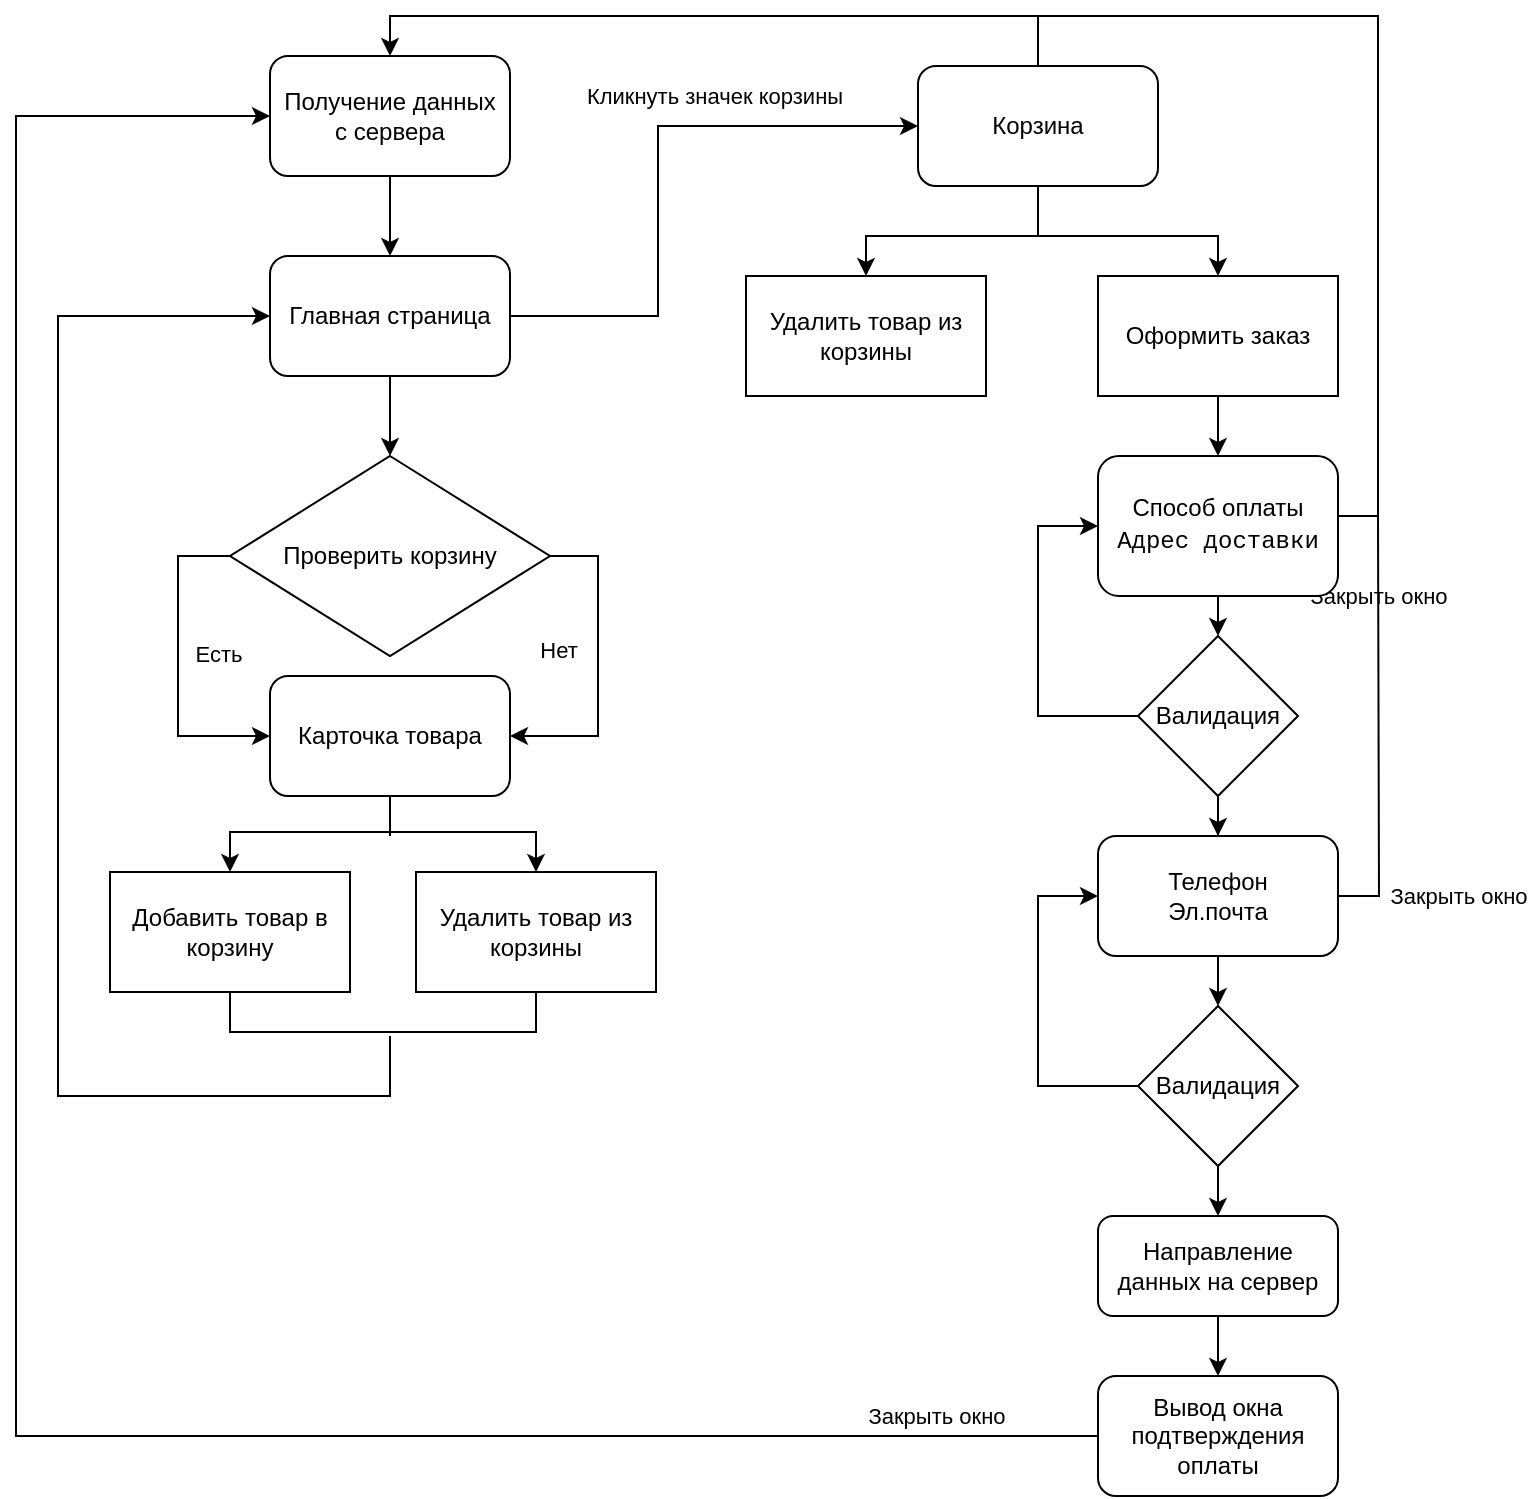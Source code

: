 <mxfile version="23.1.5" type="github">
  <diagram id="C5RBs43oDa-KdzZeNtuy" name="Page-1">
    <mxGraphModel dx="1026" dy="696" grid="1" gridSize="10" guides="1" tooltips="1" connect="1" arrows="1" fold="1" page="1" pageScale="1" pageWidth="827" pageHeight="1169" math="0" shadow="0">
      <root>
        <mxCell id="WIyWlLk6GJQsqaUBKTNV-0" />
        <mxCell id="WIyWlLk6GJQsqaUBKTNV-1" parent="WIyWlLk6GJQsqaUBKTNV-0" />
        <mxCell id="0IrBxu6wTO3JT6gGlN2D-9" style="edgeStyle=orthogonalEdgeStyle;rounded=0;orthogonalLoop=1;jettySize=auto;html=1;exitX=0.5;exitY=1;exitDx=0;exitDy=0;endArrow=none;endFill=0;" edge="1" parent="WIyWlLk6GJQsqaUBKTNV-1" source="0IrBxu6wTO3JT6gGlN2D-1">
          <mxGeometry relative="1" as="geometry">
            <mxPoint x="236" y="430" as="targetPoint" />
          </mxGeometry>
        </mxCell>
        <mxCell id="0IrBxu6wTO3JT6gGlN2D-1" value="Карточка товара" style="rounded=1;whiteSpace=wrap;html=1;" vertex="1" parent="WIyWlLk6GJQsqaUBKTNV-1">
          <mxGeometry x="176" y="350" width="120" height="60" as="geometry" />
        </mxCell>
        <mxCell id="0IrBxu6wTO3JT6gGlN2D-8" style="edgeStyle=orthogonalEdgeStyle;rounded=0;orthogonalLoop=1;jettySize=auto;html=1;exitX=0.5;exitY=0;exitDx=0;exitDy=0;entryX=0.5;entryY=0;entryDx=0;entryDy=0;startArrow=classic;startFill=1;" edge="1" parent="WIyWlLk6GJQsqaUBKTNV-1" source="0IrBxu6wTO3JT6gGlN2D-2" target="0IrBxu6wTO3JT6gGlN2D-3">
          <mxGeometry relative="1" as="geometry" />
        </mxCell>
        <mxCell id="0IrBxu6wTO3JT6gGlN2D-2" value="Добавить товар в корзину" style="rounded=0;whiteSpace=wrap;html=1;" vertex="1" parent="WIyWlLk6GJQsqaUBKTNV-1">
          <mxGeometry x="96" y="448" width="120" height="60" as="geometry" />
        </mxCell>
        <mxCell id="0IrBxu6wTO3JT6gGlN2D-6" style="edgeStyle=orthogonalEdgeStyle;rounded=0;orthogonalLoop=1;jettySize=auto;html=1;exitX=0.5;exitY=1;exitDx=0;exitDy=0;entryX=0.5;entryY=1;entryDx=0;entryDy=0;endArrow=none;endFill=0;" edge="1" parent="WIyWlLk6GJQsqaUBKTNV-1" source="0IrBxu6wTO3JT6gGlN2D-3" target="0IrBxu6wTO3JT6gGlN2D-2">
          <mxGeometry relative="1" as="geometry">
            <mxPoint x="309" y="568" as="targetPoint" />
            <Array as="points">
              <mxPoint x="309" y="528" />
              <mxPoint x="156" y="528" />
            </Array>
          </mxGeometry>
        </mxCell>
        <mxCell id="0IrBxu6wTO3JT6gGlN2D-3" value="Удалить товар из корзины" style="rounded=0;whiteSpace=wrap;html=1;" vertex="1" parent="WIyWlLk6GJQsqaUBKTNV-1">
          <mxGeometry x="249" y="448" width="120" height="60" as="geometry" />
        </mxCell>
        <mxCell id="0IrBxu6wTO3JT6gGlN2D-34" style="edgeStyle=orthogonalEdgeStyle;rounded=0;orthogonalLoop=1;jettySize=auto;html=1;exitX=0.5;exitY=1;exitDx=0;exitDy=0;endArrow=none;endFill=0;" edge="1" parent="WIyWlLk6GJQsqaUBKTNV-1" source="0IrBxu6wTO3JT6gGlN2D-15">
          <mxGeometry relative="1" as="geometry">
            <mxPoint x="560" y="130" as="targetPoint" />
          </mxGeometry>
        </mxCell>
        <mxCell id="0IrBxu6wTO3JT6gGlN2D-45" value="Закрыть окно" style="edgeStyle=orthogonalEdgeStyle;rounded=0;orthogonalLoop=1;jettySize=auto;html=1;entryX=1;entryY=0.5;entryDx=0;entryDy=0;startArrow=none;startFill=0;endArrow=none;endFill=0;" edge="1" parent="WIyWlLk6GJQsqaUBKTNV-1">
          <mxGeometry x="0.908" y="-40" relative="1" as="geometry">
            <mxPoint x="560" y="25" as="sourcePoint" />
            <mxPoint x="710" y="270" as="targetPoint" />
            <Array as="points">
              <mxPoint x="560" y="20" />
              <mxPoint x="730" y="20" />
              <mxPoint x="730" y="270" />
            </Array>
            <mxPoint x="40" y="40" as="offset" />
          </mxGeometry>
        </mxCell>
        <mxCell id="0IrBxu6wTO3JT6gGlN2D-15" value="Корзина" style="rounded=1;whiteSpace=wrap;html=1;" vertex="1" parent="WIyWlLk6GJQsqaUBKTNV-1">
          <mxGeometry x="500" y="45" width="120" height="60" as="geometry" />
        </mxCell>
        <mxCell id="0IrBxu6wTO3JT6gGlN2D-18" value="Кликнуть значек корзины" style="edgeStyle=orthogonalEdgeStyle;rounded=0;orthogonalLoop=1;jettySize=auto;html=1;exitX=1;exitY=0.5;exitDx=0;exitDy=0;entryX=0;entryY=0.5;entryDx=0;entryDy=0;" edge="1" parent="WIyWlLk6GJQsqaUBKTNV-1" source="0IrBxu6wTO3JT6gGlN2D-16" target="0IrBxu6wTO3JT6gGlN2D-15">
          <mxGeometry x="0.318" y="15" relative="1" as="geometry">
            <Array as="points">
              <mxPoint x="370" y="170" />
              <mxPoint x="370" y="75" />
            </Array>
            <mxPoint as="offset" />
          </mxGeometry>
        </mxCell>
        <mxCell id="0IrBxu6wTO3JT6gGlN2D-24" style="edgeStyle=orthogonalEdgeStyle;rounded=0;orthogonalLoop=1;jettySize=auto;html=1;exitX=0.5;exitY=1;exitDx=0;exitDy=0;" edge="1" parent="WIyWlLk6GJQsqaUBKTNV-1" source="0IrBxu6wTO3JT6gGlN2D-16" target="0IrBxu6wTO3JT6gGlN2D-23">
          <mxGeometry relative="1" as="geometry" />
        </mxCell>
        <mxCell id="0IrBxu6wTO3JT6gGlN2D-16" value="Главная страница" style="rounded=1;whiteSpace=wrap;html=1;" vertex="1" parent="WIyWlLk6GJQsqaUBKTNV-1">
          <mxGeometry x="176" y="140" width="120" height="60" as="geometry" />
        </mxCell>
        <mxCell id="0IrBxu6wTO3JT6gGlN2D-33" style="edgeStyle=orthogonalEdgeStyle;rounded=0;orthogonalLoop=1;jettySize=auto;html=1;exitX=0.5;exitY=0;exitDx=0;exitDy=0;entryX=0.5;entryY=0;entryDx=0;entryDy=0;endArrow=classic;endFill=1;startArrow=classic;startFill=1;" edge="1" parent="WIyWlLk6GJQsqaUBKTNV-1" source="0IrBxu6wTO3JT6gGlN2D-21" target="0IrBxu6wTO3JT6gGlN2D-31">
          <mxGeometry relative="1" as="geometry" />
        </mxCell>
        <mxCell id="0IrBxu6wTO3JT6gGlN2D-21" value="Удалить товар из корзины" style="rounded=0;whiteSpace=wrap;html=1;" vertex="1" parent="WIyWlLk6GJQsqaUBKTNV-1">
          <mxGeometry x="414" y="150" width="120" height="60" as="geometry" />
        </mxCell>
        <mxCell id="0IrBxu6wTO3JT6gGlN2D-28" style="edgeStyle=orthogonalEdgeStyle;rounded=0;orthogonalLoop=1;jettySize=auto;html=1;startArrow=classic;startFill=1;endArrow=none;endFill=0;exitX=0;exitY=0.5;exitDx=0;exitDy=0;" edge="1" parent="WIyWlLk6GJQsqaUBKTNV-1" source="0IrBxu6wTO3JT6gGlN2D-16">
          <mxGeometry relative="1" as="geometry">
            <mxPoint x="236" y="530" as="targetPoint" />
            <mxPoint x="236" y="255" as="sourcePoint" />
            <Array as="points">
              <mxPoint x="70" y="170" />
              <mxPoint x="70" y="560" />
              <mxPoint x="236" y="560" />
            </Array>
          </mxGeometry>
        </mxCell>
        <mxCell id="0IrBxu6wTO3JT6gGlN2D-29" style="edgeStyle=orthogonalEdgeStyle;rounded=0;orthogonalLoop=1;jettySize=auto;html=1;entryX=1;entryY=0.5;entryDx=0;entryDy=0;" edge="1" parent="WIyWlLk6GJQsqaUBKTNV-1" source="0IrBxu6wTO3JT6gGlN2D-23" target="0IrBxu6wTO3JT6gGlN2D-1">
          <mxGeometry relative="1" as="geometry">
            <Array as="points">
              <mxPoint x="340" y="290" />
              <mxPoint x="340" y="380" />
            </Array>
          </mxGeometry>
        </mxCell>
        <mxCell id="0IrBxu6wTO3JT6gGlN2D-52" value="Нет" style="edgeLabel;html=1;align=center;verticalAlign=middle;resizable=0;points=[];" vertex="1" connectable="0" parent="0IrBxu6wTO3JT6gGlN2D-29">
          <mxGeometry x="-0.12" y="-1" relative="1" as="geometry">
            <mxPoint x="-19" y="1" as="offset" />
          </mxGeometry>
        </mxCell>
        <mxCell id="0IrBxu6wTO3JT6gGlN2D-30" style="edgeStyle=orthogonalEdgeStyle;rounded=0;orthogonalLoop=1;jettySize=auto;html=1;entryX=0;entryY=0.5;entryDx=0;entryDy=0;" edge="1" parent="WIyWlLk6GJQsqaUBKTNV-1" source="0IrBxu6wTO3JT6gGlN2D-23" target="0IrBxu6wTO3JT6gGlN2D-1">
          <mxGeometry relative="1" as="geometry">
            <Array as="points">
              <mxPoint x="130" y="290" />
              <mxPoint x="130" y="380" />
            </Array>
          </mxGeometry>
        </mxCell>
        <mxCell id="0IrBxu6wTO3JT6gGlN2D-51" value="Есть" style="edgeLabel;html=1;align=center;verticalAlign=middle;resizable=0;points=[];" vertex="1" connectable="0" parent="0IrBxu6wTO3JT6gGlN2D-30">
          <mxGeometry x="-0.093" y="2" relative="1" as="geometry">
            <mxPoint x="18" y="1" as="offset" />
          </mxGeometry>
        </mxCell>
        <mxCell id="0IrBxu6wTO3JT6gGlN2D-23" value="Проверить корзину" style="rhombus;whiteSpace=wrap;html=1;" vertex="1" parent="WIyWlLk6GJQsqaUBKTNV-1">
          <mxGeometry x="156" y="240" width="160" height="100" as="geometry" />
        </mxCell>
        <mxCell id="0IrBxu6wTO3JT6gGlN2D-37" style="edgeStyle=orthogonalEdgeStyle;rounded=0;orthogonalLoop=1;jettySize=auto;html=1;entryX=0.5;entryY=0;entryDx=0;entryDy=0;" edge="1" parent="WIyWlLk6GJQsqaUBKTNV-1" source="0IrBxu6wTO3JT6gGlN2D-31" target="0IrBxu6wTO3JT6gGlN2D-32">
          <mxGeometry relative="1" as="geometry" />
        </mxCell>
        <mxCell id="0IrBxu6wTO3JT6gGlN2D-31" value="Оформить заказ" style="rounded=0;whiteSpace=wrap;html=1;" vertex="1" parent="WIyWlLk6GJQsqaUBKTNV-1">
          <mxGeometry x="590" y="150" width="120" height="60" as="geometry" />
        </mxCell>
        <mxCell id="0IrBxu6wTO3JT6gGlN2D-38" style="edgeStyle=orthogonalEdgeStyle;rounded=0;orthogonalLoop=1;jettySize=auto;html=1;exitX=0.5;exitY=1;exitDx=0;exitDy=0;entryX=0.5;entryY=0;entryDx=0;entryDy=0;" edge="1" parent="WIyWlLk6GJQsqaUBKTNV-1" target="0IrBxu6wTO3JT6gGlN2D-35">
          <mxGeometry relative="1" as="geometry">
            <mxPoint x="650" y="310" as="sourcePoint" />
          </mxGeometry>
        </mxCell>
        <mxCell id="0IrBxu6wTO3JT6gGlN2D-32" value="Способ оплаты&lt;br&gt;&lt;div style=&quot;background-color: rgb(255, 255, 255); font-family: &amp;quot;JetBrains Mono&amp;quot;, Menlo, Monaco, &amp;quot;Courier New&amp;quot;, monospace, Menlo, Monaco, &amp;quot;Courier New&amp;quot;, monospace; line-height: 18px;&quot;&gt;Адрес доставки&lt;/div&gt;" style="rounded=1;whiteSpace=wrap;html=1;" vertex="1" parent="WIyWlLk6GJQsqaUBKTNV-1">
          <mxGeometry x="590" y="240" width="120" height="70" as="geometry" />
        </mxCell>
        <mxCell id="0IrBxu6wTO3JT6gGlN2D-36" style="edgeStyle=orthogonalEdgeStyle;rounded=0;orthogonalLoop=1;jettySize=auto;html=1;entryX=0;entryY=0.5;entryDx=0;entryDy=0;" edge="1" parent="WIyWlLk6GJQsqaUBKTNV-1" source="0IrBxu6wTO3JT6gGlN2D-35" target="0IrBxu6wTO3JT6gGlN2D-32">
          <mxGeometry relative="1" as="geometry">
            <Array as="points">
              <mxPoint x="560" y="370" />
              <mxPoint x="560" y="275" />
            </Array>
          </mxGeometry>
        </mxCell>
        <mxCell id="0IrBxu6wTO3JT6gGlN2D-40" value="" style="edgeStyle=orthogonalEdgeStyle;rounded=0;orthogonalLoop=1;jettySize=auto;html=1;" edge="1" parent="WIyWlLk6GJQsqaUBKTNV-1" source="0IrBxu6wTO3JT6gGlN2D-35" target="0IrBxu6wTO3JT6gGlN2D-39">
          <mxGeometry relative="1" as="geometry" />
        </mxCell>
        <mxCell id="0IrBxu6wTO3JT6gGlN2D-35" value="Валидация" style="rhombus;whiteSpace=wrap;html=1;" vertex="1" parent="WIyWlLk6GJQsqaUBKTNV-1">
          <mxGeometry x="610" y="330" width="80" height="80" as="geometry" />
        </mxCell>
        <mxCell id="0IrBxu6wTO3JT6gGlN2D-42" style="edgeStyle=orthogonalEdgeStyle;rounded=0;orthogonalLoop=1;jettySize=auto;html=1;exitX=0.5;exitY=1;exitDx=0;exitDy=0;entryX=0.5;entryY=0;entryDx=0;entryDy=0;" edge="1" parent="WIyWlLk6GJQsqaUBKTNV-1" source="0IrBxu6wTO3JT6gGlN2D-39" target="0IrBxu6wTO3JT6gGlN2D-41">
          <mxGeometry relative="1" as="geometry" />
        </mxCell>
        <mxCell id="0IrBxu6wTO3JT6gGlN2D-46" value="Закрыть окно" style="edgeStyle=orthogonalEdgeStyle;rounded=0;orthogonalLoop=1;jettySize=auto;html=1;exitX=1;exitY=0.5;exitDx=0;exitDy=0;endArrow=none;endFill=0;" edge="1" parent="WIyWlLk6GJQsqaUBKTNV-1" source="0IrBxu6wTO3JT6gGlN2D-39">
          <mxGeometry x="-0.795" y="-39" relative="1" as="geometry">
            <mxPoint x="730" y="270" as="targetPoint" />
            <mxPoint x="1" y="1" as="offset" />
          </mxGeometry>
        </mxCell>
        <mxCell id="0IrBxu6wTO3JT6gGlN2D-39" value="Телефон&lt;br&gt;Эл.почта" style="rounded=1;whiteSpace=wrap;html=1;" vertex="1" parent="WIyWlLk6GJQsqaUBKTNV-1">
          <mxGeometry x="590" y="430" width="120" height="60" as="geometry" />
        </mxCell>
        <mxCell id="0IrBxu6wTO3JT6gGlN2D-43" style="edgeStyle=orthogonalEdgeStyle;rounded=0;orthogonalLoop=1;jettySize=auto;html=1;entryX=0;entryY=0.5;entryDx=0;entryDy=0;" edge="1" parent="WIyWlLk6GJQsqaUBKTNV-1" source="0IrBxu6wTO3JT6gGlN2D-41" target="0IrBxu6wTO3JT6gGlN2D-39">
          <mxGeometry relative="1" as="geometry">
            <Array as="points">
              <mxPoint x="560" y="555" />
              <mxPoint x="560" y="460" />
            </Array>
          </mxGeometry>
        </mxCell>
        <mxCell id="0IrBxu6wTO3JT6gGlN2D-48" style="edgeStyle=orthogonalEdgeStyle;rounded=0;orthogonalLoop=1;jettySize=auto;html=1;exitX=0.5;exitY=1;exitDx=0;exitDy=0;entryX=0.5;entryY=0;entryDx=0;entryDy=0;" edge="1" parent="WIyWlLk6GJQsqaUBKTNV-1" source="0IrBxu6wTO3JT6gGlN2D-41" target="0IrBxu6wTO3JT6gGlN2D-47">
          <mxGeometry relative="1" as="geometry" />
        </mxCell>
        <mxCell id="0IrBxu6wTO3JT6gGlN2D-41" value="Валидация" style="rhombus;whiteSpace=wrap;html=1;" vertex="1" parent="WIyWlLk6GJQsqaUBKTNV-1">
          <mxGeometry x="610" y="515" width="80" height="80" as="geometry" />
        </mxCell>
        <mxCell id="0IrBxu6wTO3JT6gGlN2D-50" value="Закрыть окно" style="edgeStyle=orthogonalEdgeStyle;rounded=0;orthogonalLoop=1;jettySize=auto;html=1;endArrow=classic;endFill=1;exitX=0;exitY=0.5;exitDx=0;exitDy=0;entryX=0;entryY=0.5;entryDx=0;entryDy=0;startArrow=none;startFill=0;" edge="1" parent="WIyWlLk6GJQsqaUBKTNV-1" source="0IrBxu6wTO3JT6gGlN2D-53" target="0IrBxu6wTO3JT6gGlN2D-55">
          <mxGeometry x="-0.878" y="-10" relative="1" as="geometry">
            <mxPoint x="155" y="70" as="targetPoint" />
            <mxPoint x="569" y="730" as="sourcePoint" />
            <Array as="points">
              <mxPoint x="49" y="730" />
              <mxPoint x="49" y="70" />
            </Array>
            <mxPoint as="offset" />
          </mxGeometry>
        </mxCell>
        <mxCell id="0IrBxu6wTO3JT6gGlN2D-54" style="edgeStyle=orthogonalEdgeStyle;rounded=0;orthogonalLoop=1;jettySize=auto;html=1;entryX=0.5;entryY=0;entryDx=0;entryDy=0;" edge="1" parent="WIyWlLk6GJQsqaUBKTNV-1" source="0IrBxu6wTO3JT6gGlN2D-47" target="0IrBxu6wTO3JT6gGlN2D-53">
          <mxGeometry relative="1" as="geometry" />
        </mxCell>
        <mxCell id="0IrBxu6wTO3JT6gGlN2D-47" value="Направление данных на сервер" style="rounded=1;whiteSpace=wrap;html=1;" vertex="1" parent="WIyWlLk6GJQsqaUBKTNV-1">
          <mxGeometry x="590" y="620" width="120" height="50" as="geometry" />
        </mxCell>
        <mxCell id="0IrBxu6wTO3JT6gGlN2D-53" value="Вывод окна подтверждения оплаты" style="rounded=1;whiteSpace=wrap;html=1;" vertex="1" parent="WIyWlLk6GJQsqaUBKTNV-1">
          <mxGeometry x="590" y="700" width="120" height="60" as="geometry" />
        </mxCell>
        <mxCell id="0IrBxu6wTO3JT6gGlN2D-56" value="" style="edgeStyle=orthogonalEdgeStyle;rounded=0;orthogonalLoop=1;jettySize=auto;html=1;exitX=0.5;exitY=0;exitDx=0;exitDy=0;entryX=0.5;entryY=0;entryDx=0;entryDy=0;" edge="1" parent="WIyWlLk6GJQsqaUBKTNV-1" source="0IrBxu6wTO3JT6gGlN2D-15" target="0IrBxu6wTO3JT6gGlN2D-55">
          <mxGeometry x="0.018" y="-10" relative="1" as="geometry">
            <mxPoint x="560" y="45" as="sourcePoint" />
            <mxPoint x="236" y="120" as="targetPoint" />
            <mxPoint as="offset" />
          </mxGeometry>
        </mxCell>
        <mxCell id="0IrBxu6wTO3JT6gGlN2D-57" style="edgeStyle=orthogonalEdgeStyle;rounded=0;orthogonalLoop=1;jettySize=auto;html=1;entryX=0.5;entryY=0;entryDx=0;entryDy=0;" edge="1" parent="WIyWlLk6GJQsqaUBKTNV-1" source="0IrBxu6wTO3JT6gGlN2D-55" target="0IrBxu6wTO3JT6gGlN2D-16">
          <mxGeometry relative="1" as="geometry" />
        </mxCell>
        <mxCell id="0IrBxu6wTO3JT6gGlN2D-55" value="Получение данных&lt;br&gt;с сервера" style="rounded=1;whiteSpace=wrap;html=1;" vertex="1" parent="WIyWlLk6GJQsqaUBKTNV-1">
          <mxGeometry x="176" y="40" width="120" height="60" as="geometry" />
        </mxCell>
      </root>
    </mxGraphModel>
  </diagram>
</mxfile>

